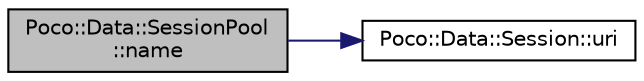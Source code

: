 digraph "Poco::Data::SessionPool::name"
{
 // LATEX_PDF_SIZE
  edge [fontname="Helvetica",fontsize="10",labelfontname="Helvetica",labelfontsize="10"];
  node [fontname="Helvetica",fontsize="10",shape=record];
  rankdir="LR";
  Node1 [label="Poco::Data::SessionPool\l::name",height=0.2,width=0.4,color="black", fillcolor="grey75", style="filled", fontcolor="black",tooltip="Returns the name for this pool."];
  Node1 -> Node2 [color="midnightblue",fontsize="10",style="solid"];
  Node2 [label="Poco::Data::Session::uri",height=0.2,width=0.4,color="black", fillcolor="white", style="filled",URL="$classPoco_1_1Data_1_1Session.html#a483f9e1dbe86b3bbfcc1960793520001",tooltip="Returns the connector name for this session."];
}
